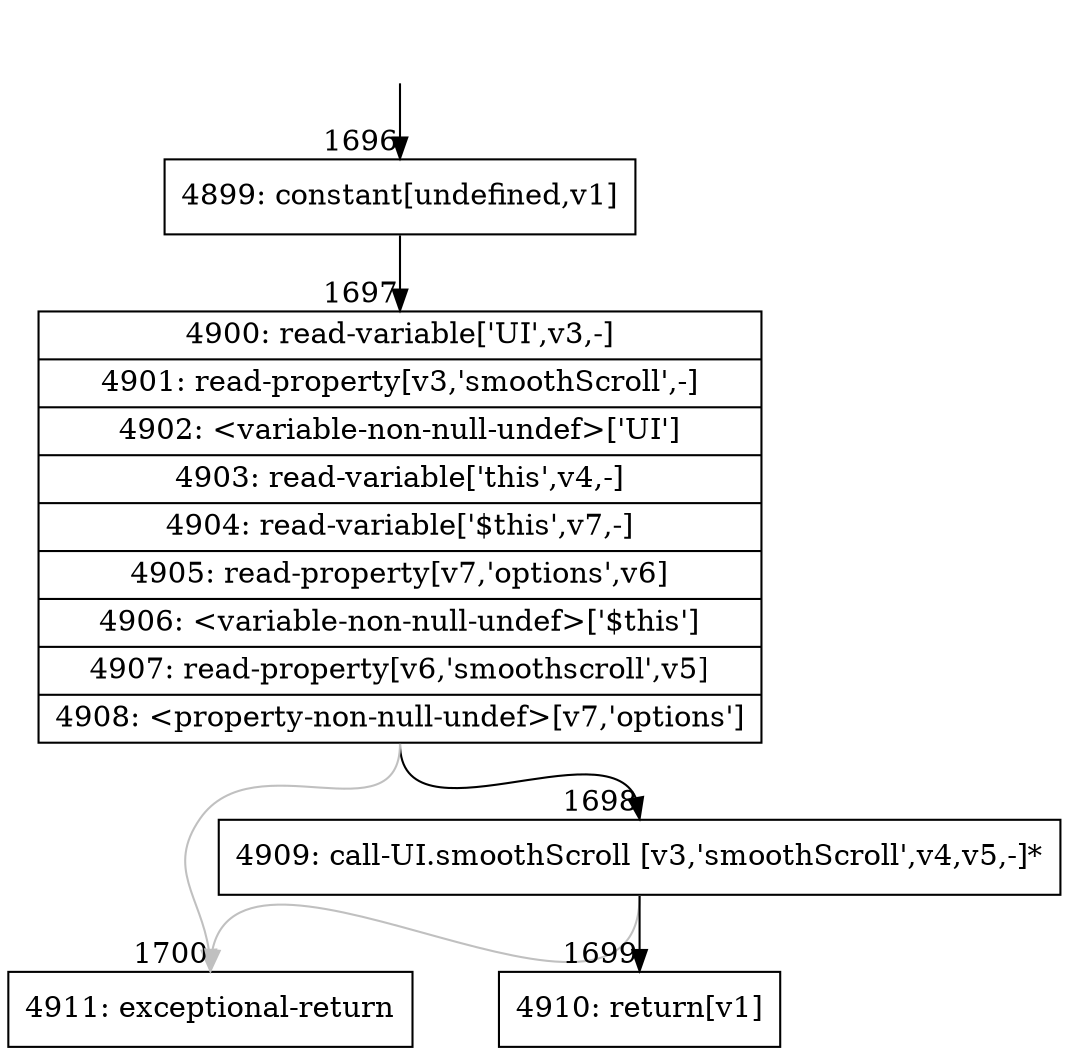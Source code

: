 digraph {
rankdir="TD"
BB_entry134[shape=none,label=""];
BB_entry134 -> BB1696 [tailport=s, headport=n, headlabel="    1696"]
BB1696 [shape=record label="{4899: constant[undefined,v1]}" ] 
BB1696 -> BB1697 [tailport=s, headport=n, headlabel="      1697"]
BB1697 [shape=record label="{4900: read-variable['UI',v3,-]|4901: read-property[v3,'smoothScroll',-]|4902: \<variable-non-null-undef\>['UI']|4903: read-variable['this',v4,-]|4904: read-variable['$this',v7,-]|4905: read-property[v7,'options',v6]|4906: \<variable-non-null-undef\>['$this']|4907: read-property[v6,'smoothscroll',v5]|4908: \<property-non-null-undef\>[v7,'options']}" ] 
BB1697 -> BB1698 [tailport=s, headport=n, headlabel="      1698"]
BB1697 -> BB1700 [tailport=s, headport=n, color=gray, headlabel="      1700"]
BB1698 [shape=record label="{4909: call-UI.smoothScroll [v3,'smoothScroll',v4,v5,-]*}" ] 
BB1698 -> BB1699 [tailport=s, headport=n, headlabel="      1699"]
BB1698 -> BB1700 [tailport=s, headport=n, color=gray]
BB1699 [shape=record label="{4910: return[v1]}" ] 
BB1700 [shape=record label="{4911: exceptional-return}" ] 
//#$~ 1303
}
